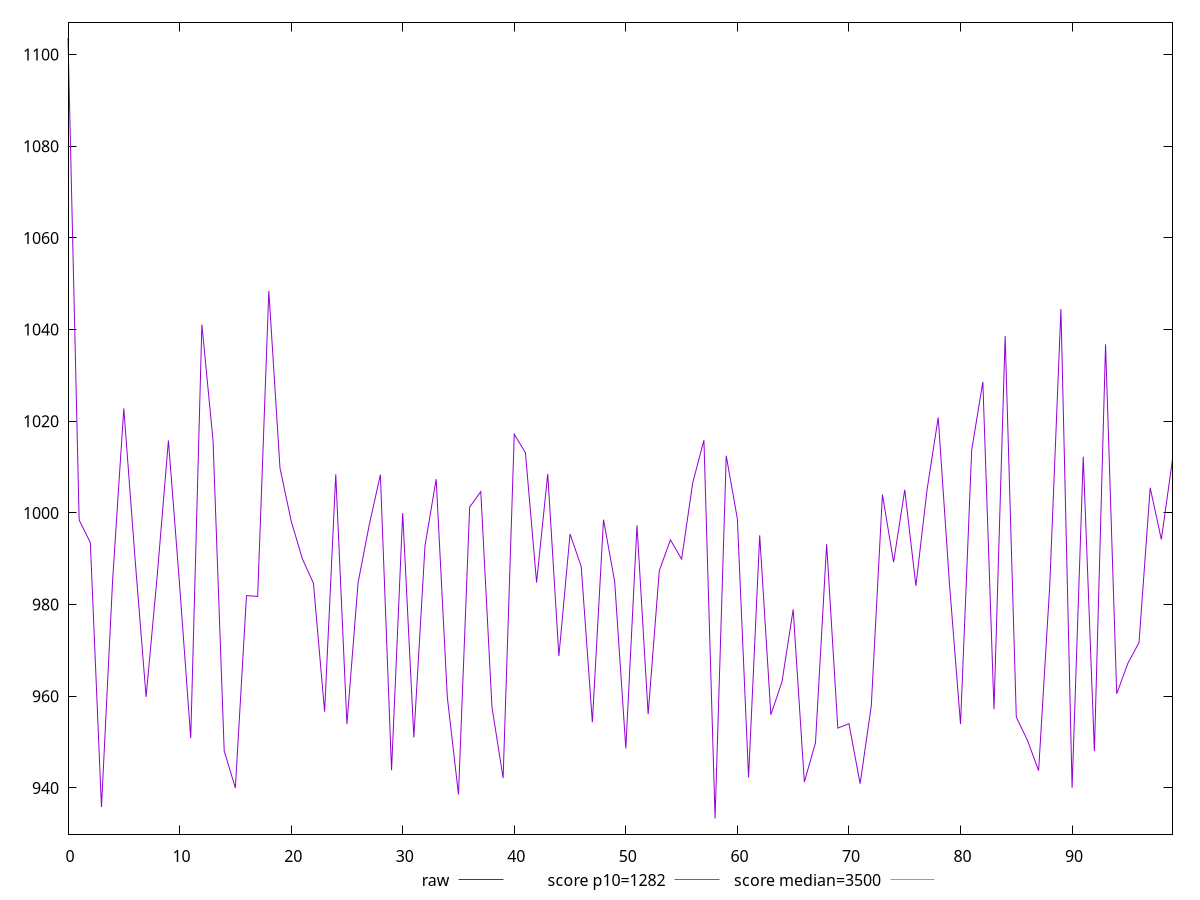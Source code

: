 reset

$raw <<EOF
0 1103.6240000000005
1 998.4319999999999
2 993.552000000001
3 935.8240000000004
4 985.3480000000005
5 1022.7960000000003
6 990.2960000000005
7 959.8640000000007
8 986.3920000000005
9 1015.7880000000005
10 984.3760000000003
11 950.860000000001
12 1041.1000000000008
13 1015.7720000000008
14 948.076
15 940.0080000000006
16 981.9600000000006
17 981.7840000000001
18 1048.4440000000004
19 1009.8080000000006
20 998.2640000000005
21 990.0240000000008
22 984.6440000000005
23 956.6360000000004
24 1008.4080000000004
25 953.9280000000002
26 984.7520000000009
27 997.3640000000004
28 1008.3440000000005
29 943.8520000000005
30 999.9800000000006
31 951.0120000000006
32 992.8600000000004
33 1007.3600000000005
34 959.7800000000004
35 938.5680000000002
36 1001.2640000000007
37 1004.6400000000004
38 957.6760000000005
39 942.1320000000007
40 1017.1520000000005
41 1013.1360000000005
42 984.812
43 1008.4920000000004
44 968.7640000000005
45 995.3960000000003
46 988.3000000000006
47 954.3360000000005
48 998.5320000000006
49 984.9960000000003
50 948.6280000000006
51 997.3080000000007
52 956.0880000000005
53 987.404
54 994.1240000000007
55 989.9120000000005
56 1006.6200000000003
57 1015.8640000000005
58 933.3280000000008
59 1012.4680000000003
60 998.6520000000006
61 942.2720000000005
62 995.1160000000004
63 955.9560000000006
64 963.1960000000001
65 978.9400000000005
66 941.2880000000005
67 949.8600000000004
68 993.1640000000007
69 953.048
70 954.0200000000004
71 940.9200000000003
72 957.8840000000006
73 1004.0000000000005
74 989.2560000000004
75 1005.0360000000002
76 984.0960000000006
77 1005.0680000000007
78 1020.8120000000001
79 984.8320000000006
80 953.9320000000001
81 1013.6840000000003
82 1028.6000000000004
83 957.1480000000006
84 1038.6080000000002
85 955.4400000000004
86 950.3880000000006
87 943.7680000000003
88 984.2720000000002
89 1044.4760000000006
90 940.0280000000007
91 1012.2640000000005
92 948.0120000000004
93 1036.7840000000006
94 960.5400000000003
95 967.1960000000004
96 971.7200000000004
97 1005.4760000000003
98 994.2080000000005
99 1011.6400000000003
EOF

set key outside below
set xrange [0:99]
set yrange [929.9220800000007:1107.0299200000004]
set trange [929.9220800000007:1107.0299200000004]
set terminal svg size 640, 500 enhanced background rgb 'white'
set output "reports/report_00032_2021-02-25T10-28-15.087Z/bootup-time/samples/astro/raw/values.svg"

plot $raw title "raw" with line, \
     1282 title "score p10=1282", \
     3500 title "score median=3500"

reset
